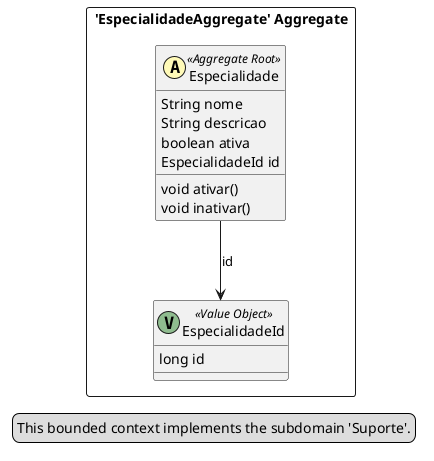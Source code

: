 @startuml

skinparam componentStyle uml2

package "'EspecialidadeAggregate' Aggregate" <<Rectangle>> {
	class Especialidade <<(A,#fffab8) Aggregate Root>> {
		String nome
		String descricao
		boolean ativa
		EspecialidadeId id
		void ativar()
		void inativar()
	}
	class EspecialidadeId <<(V,DarkSeaGreen) Value Object>> {
		long id
	}
}
Especialidade --> EspecialidadeId : id
legend left
  This bounded context implements the subdomain 'Suporte'.
end legend


@enduml
